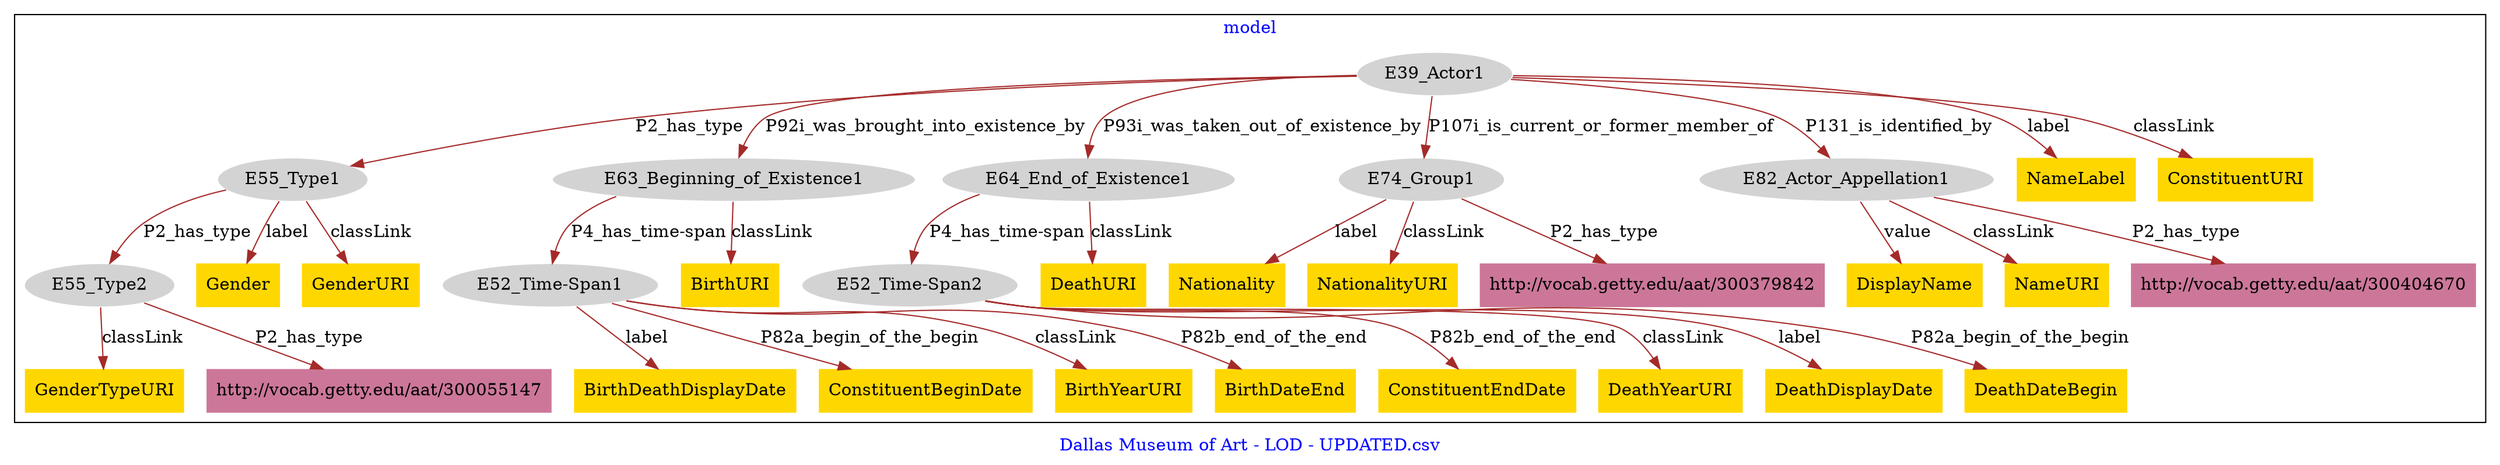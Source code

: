 digraph n0 {
fontcolor="blue"
remincross="true"
label="Dallas Museum of Art - LOD - UPDATED.csv"
subgraph cluster {
label="model"
n2[style="filled",color="white",fillcolor="lightgray",label="E39_Actor1"];
n3[style="filled",color="white",fillcolor="lightgray",label="E55_Type1"];
n4[style="filled",color="white",fillcolor="lightgray",label="E63_Beginning_of_Existence1"];
n5[style="filled",color="white",fillcolor="lightgray",label="E64_End_of_Existence1"];
n6[style="filled",color="white",fillcolor="lightgray",label="E74_Group1"];
n7[style="filled",color="white",fillcolor="lightgray",label="E82_Actor_Appellation1"];
n8[style="filled",color="white",fillcolor="lightgray",label="E55_Type2"];
n9[style="filled",color="white",fillcolor="lightgray",label="E52_Time-Span1"];
n10[style="filled",color="white",fillcolor="lightgray",label="E52_Time-Span2"];
n11[shape="plaintext",style="filled",fillcolor="gold",label="NameLabel"];
n12[shape="plaintext",style="filled",fillcolor="gold",label="DeathURI"];
n13[shape="plaintext",style="filled",fillcolor="gold",label="Gender"];
n14[shape="plaintext",style="filled",fillcolor="gold",label="DisplayName"];
n15[shape="plaintext",style="filled",fillcolor="gold",label="ConstituentEndDate"];
n16[shape="plaintext",style="filled",fillcolor="gold",label="Nationality"];
n17[shape="plaintext",style="filled",fillcolor="gold",label="DeathYearURI"];
n18[shape="plaintext",style="filled",fillcolor="gold",label="BirthDeathDisplayDate"];
n19[shape="plaintext",style="filled",fillcolor="gold",label="ConstituentBeginDate"];
n20[shape="plaintext",style="filled",fillcolor="gold",label="GenderTypeURI"];
n21[shape="plaintext",style="filled",fillcolor="gold",label="GenderURI"];
n22[shape="plaintext",style="filled",fillcolor="gold",label="DeathDisplayDate"];
n23[shape="plaintext",style="filled",fillcolor="gold",label="DeathDateBegin"];
n24[shape="plaintext",style="filled",fillcolor="gold",label="BirthYearURI"];
n25[shape="plaintext",style="filled",fillcolor="gold",label="ConstituentURI"];
n26[shape="plaintext",style="filled",fillcolor="gold",label="NationalityURI"];
n27[shape="plaintext",style="filled",fillcolor="gold",label="BirthDateEnd"];
n28[shape="plaintext",style="filled",fillcolor="gold",label="NameURI"];
n29[shape="plaintext",style="filled",fillcolor="gold",label="BirthURI"];
n30[shape="plaintext",style="filled",fillcolor="#CC7799",label="http://vocab.getty.edu/aat/300404670"];
n31[shape="plaintext",style="filled",fillcolor="#CC7799",label="http://vocab.getty.edu/aat/300055147"];
n32[shape="plaintext",style="filled",fillcolor="#CC7799",label="http://vocab.getty.edu/aat/300379842"];
}
n2 -> n3[color="brown",fontcolor="black",label="P2_has_type"]
n2 -> n4[color="brown",fontcolor="black",label="P92i_was_brought_into_existence_by"]
n2 -> n5[color="brown",fontcolor="black",label="P93i_was_taken_out_of_existence_by"]
n2 -> n6[color="brown",fontcolor="black",label="P107i_is_current_or_former_member_of"]
n2 -> n7[color="brown",fontcolor="black",label="P131_is_identified_by"]
n3 -> n8[color="brown",fontcolor="black",label="P2_has_type"]
n4 -> n9[color="brown",fontcolor="black",label="P4_has_time-span"]
n5 -> n10[color="brown",fontcolor="black",label="P4_has_time-span"]
n2 -> n11[color="brown",fontcolor="black",label="label"]
n5 -> n12[color="brown",fontcolor="black",label="classLink"]
n3 -> n13[color="brown",fontcolor="black",label="label"]
n7 -> n14[color="brown",fontcolor="black",label="value"]
n10 -> n15[color="brown",fontcolor="black",label="P82b_end_of_the_end"]
n6 -> n16[color="brown",fontcolor="black",label="label"]
n10 -> n17[color="brown",fontcolor="black",label="classLink"]
n9 -> n18[color="brown",fontcolor="black",label="label"]
n9 -> n19[color="brown",fontcolor="black",label="P82a_begin_of_the_begin"]
n8 -> n20[color="brown",fontcolor="black",label="classLink"]
n3 -> n21[color="brown",fontcolor="black",label="classLink"]
n10 -> n22[color="brown",fontcolor="black",label="label"]
n10 -> n23[color="brown",fontcolor="black",label="P82a_begin_of_the_begin"]
n9 -> n24[color="brown",fontcolor="black",label="classLink"]
n2 -> n25[color="brown",fontcolor="black",label="classLink"]
n6 -> n26[color="brown",fontcolor="black",label="classLink"]
n9 -> n27[color="brown",fontcolor="black",label="P82b_end_of_the_end"]
n7 -> n28[color="brown",fontcolor="black",label="classLink"]
n4 -> n29[color="brown",fontcolor="black",label="classLink"]
n7 -> n30[color="brown",fontcolor="black",label="P2_has_type"]
n8 -> n31[color="brown",fontcolor="black",label="P2_has_type"]
n6 -> n32[color="brown",fontcolor="black",label="P2_has_type"]
}
